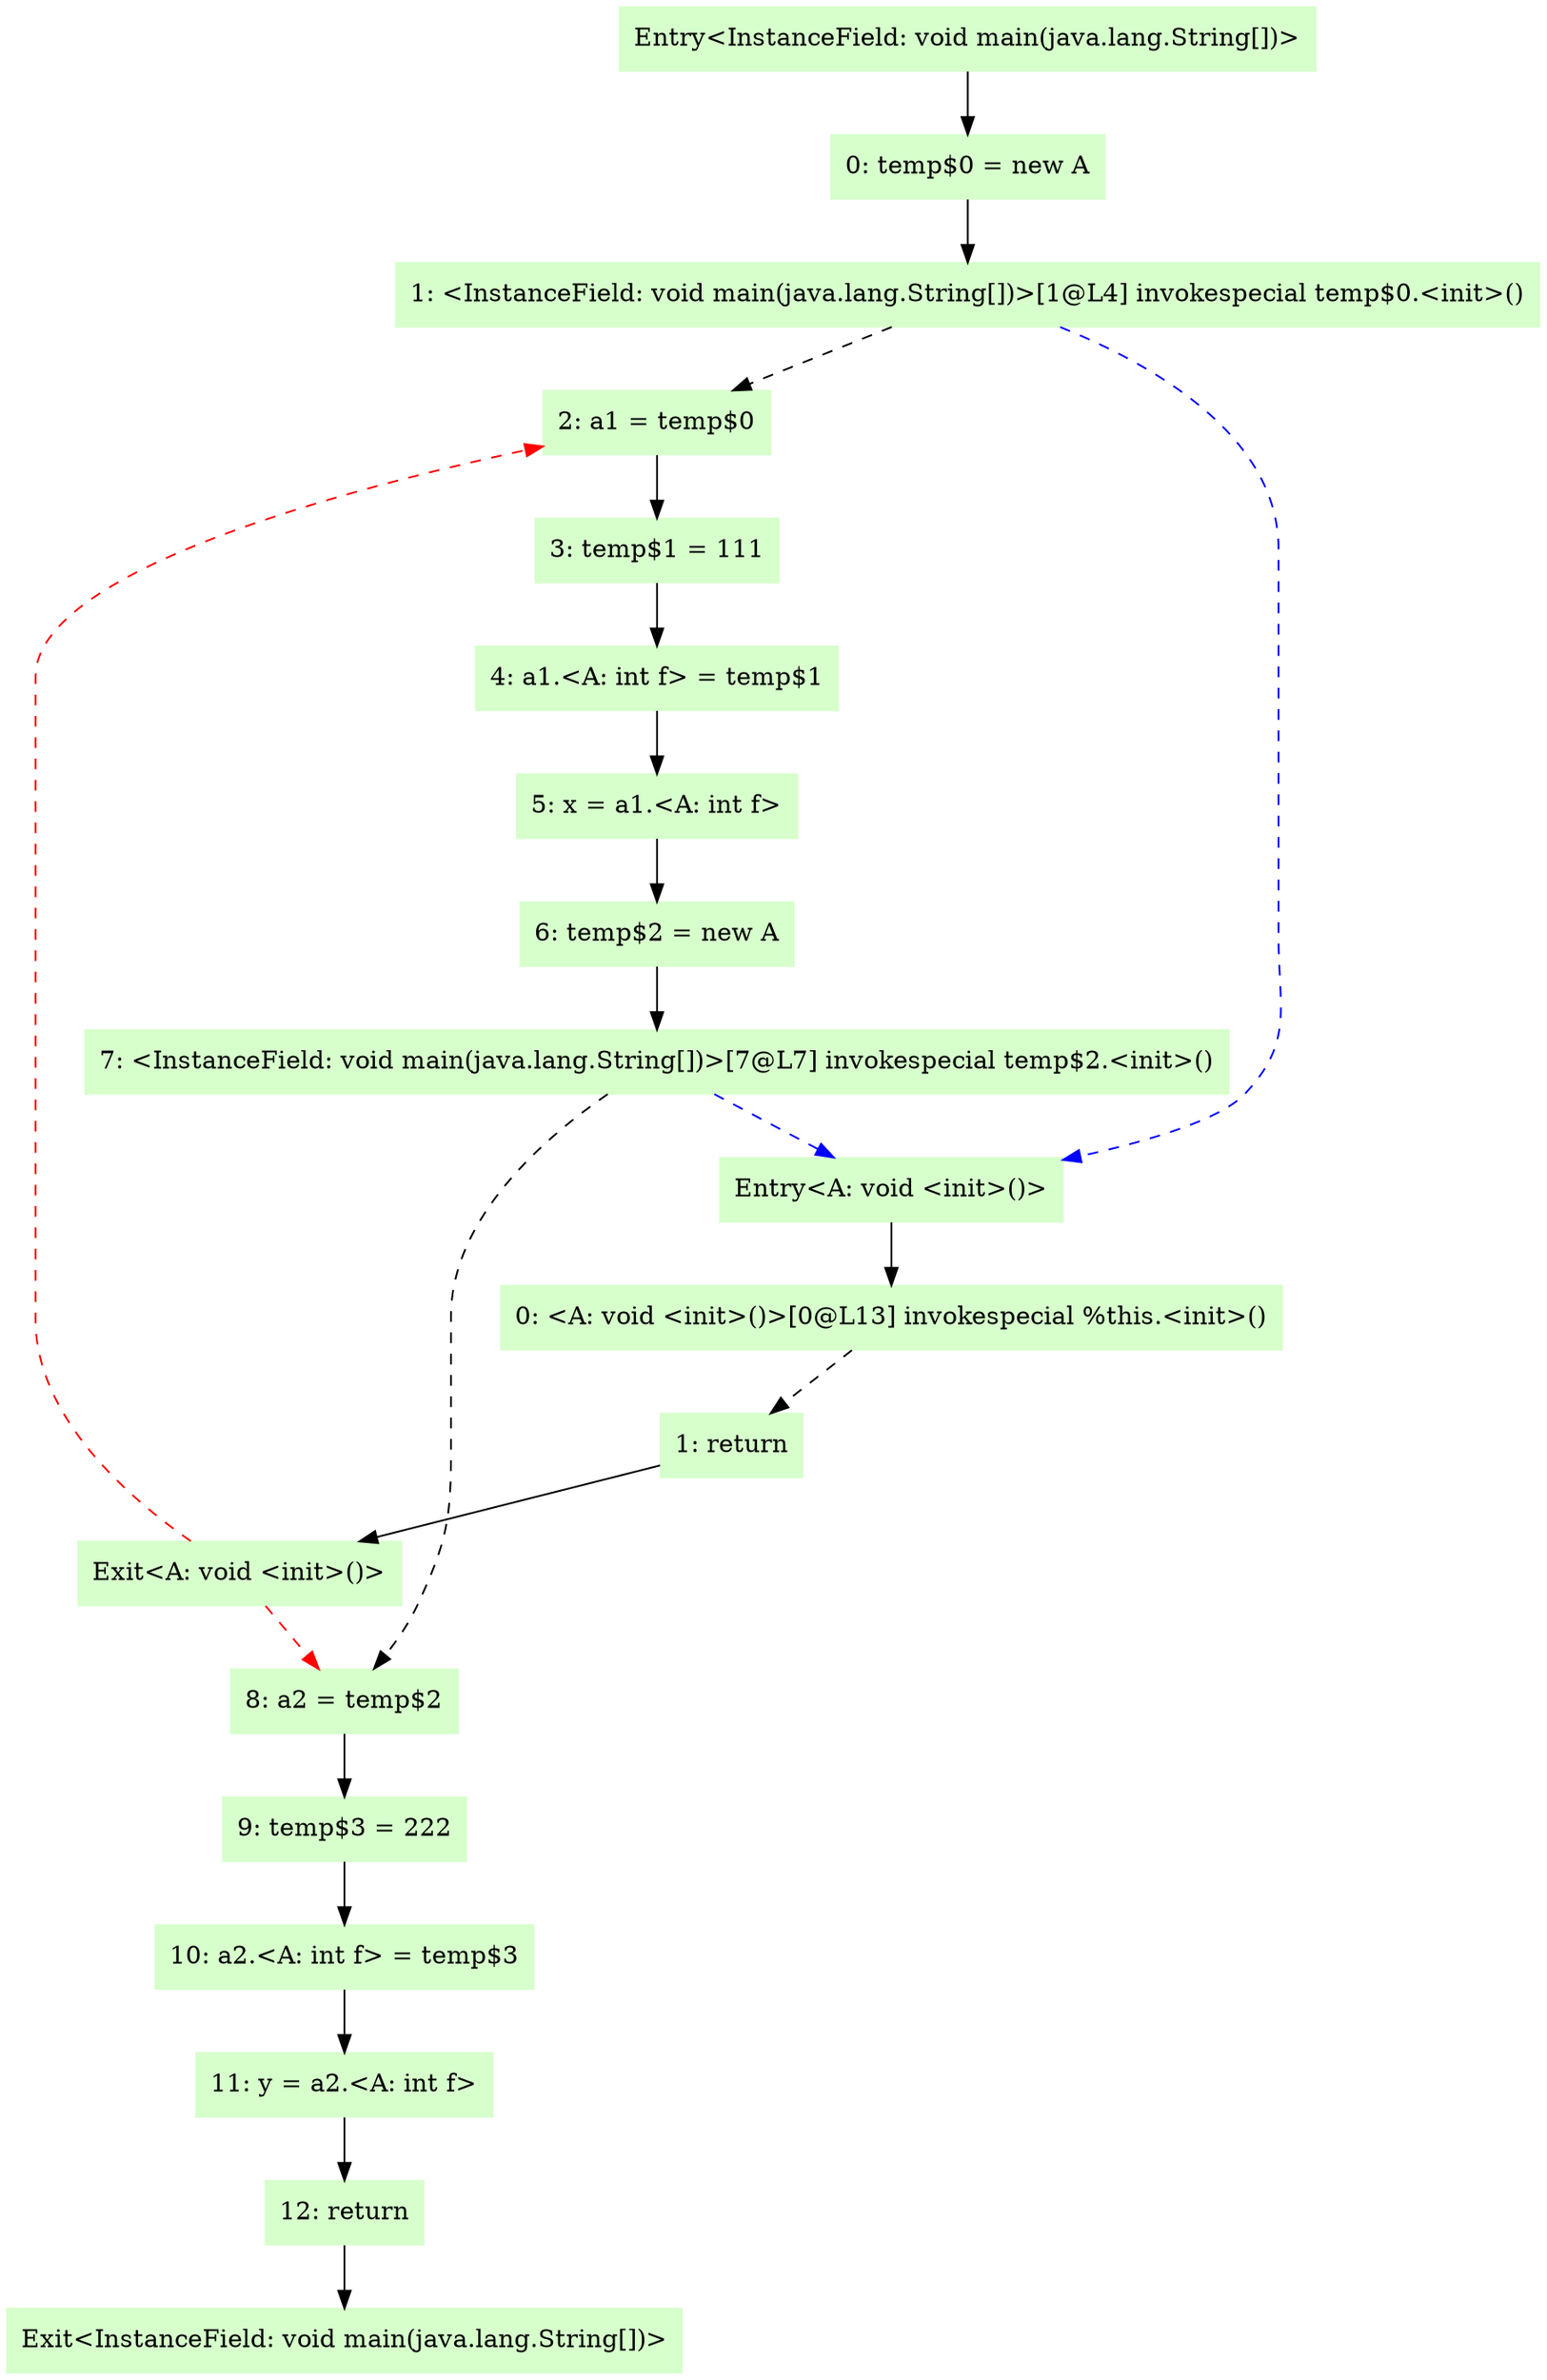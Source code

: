 digraph G {
  node [style=filled,color=".3 .2 1.0",shape=box,];
  "Entry<InstanceField: void main(java.lang.String[])>";
  "0: temp$0 = new A";
  "1: <InstanceField: void main(java.lang.String[])>[1@L4] invokespecial temp$0.<init>()";
  "2: a1 = temp$0";
  "3: temp$1 = 111";
  "4: a1.<A: int f> = temp$1";
  "5: x = a1.<A: int f>";
  "6: temp$2 = new A";
  "7: <InstanceField: void main(java.lang.String[])>[7@L7] invokespecial temp$2.<init>()";
  "8: a2 = temp$2";
  "9: temp$3 = 222";
  "10: a2.<A: int f> = temp$3";
  "11: y = a2.<A: int f>";
  "12: return";
  "Exit<InstanceField: void main(java.lang.String[])>";
  "Entry<A: void <init>()>";
  "0: <A: void <init>()>[0@L13] invokespecial %this.<init>()";
  "1: return";
  "Exit<A: void <init>()>";
  "Entry<InstanceField: void main(java.lang.String[])>" -> "0: temp$0 = new A" [];
  "0: temp$0 = new A" -> "1: <InstanceField: void main(java.lang.String[])>[1@L4] invokespecial temp$0.<init>()" [];
  "1: <InstanceField: void main(java.lang.String[])>[1@L4] invokespecial temp$0.<init>()" -> "2: a1 = temp$0" [style=dashed,];
  "1: <InstanceField: void main(java.lang.String[])>[1@L4] invokespecial temp$0.<init>()" -> "Entry<A: void <init>()>" [style=dashed,color=blue,];
  "2: a1 = temp$0" -> "3: temp$1 = 111" [];
  "3: temp$1 = 111" -> "4: a1.<A: int f> = temp$1" [];
  "4: a1.<A: int f> = temp$1" -> "5: x = a1.<A: int f>" [];
  "5: x = a1.<A: int f>" -> "6: temp$2 = new A" [];
  "6: temp$2 = new A" -> "7: <InstanceField: void main(java.lang.String[])>[7@L7] invokespecial temp$2.<init>()" [];
  "7: <InstanceField: void main(java.lang.String[])>[7@L7] invokespecial temp$2.<init>()" -> "8: a2 = temp$2" [style=dashed,];
  "7: <InstanceField: void main(java.lang.String[])>[7@L7] invokespecial temp$2.<init>()" -> "Entry<A: void <init>()>" [style=dashed,color=blue,];
  "8: a2 = temp$2" -> "9: temp$3 = 222" [];
  "9: temp$3 = 222" -> "10: a2.<A: int f> = temp$3" [];
  "10: a2.<A: int f> = temp$3" -> "11: y = a2.<A: int f>" [];
  "11: y = a2.<A: int f>" -> "12: return" [];
  "12: return" -> "Exit<InstanceField: void main(java.lang.String[])>" [];
  "Entry<A: void <init>()>" -> "0: <A: void <init>()>[0@L13] invokespecial %this.<init>()" [];
  "0: <A: void <init>()>[0@L13] invokespecial %this.<init>()" -> "1: return" [style=dashed,];
  "1: return" -> "Exit<A: void <init>()>" [];
  "Exit<A: void <init>()>" -> "2: a1 = temp$0" [style=dashed,color=red,];
  "Exit<A: void <init>()>" -> "8: a2 = temp$2" [style=dashed,color=red,];
}
